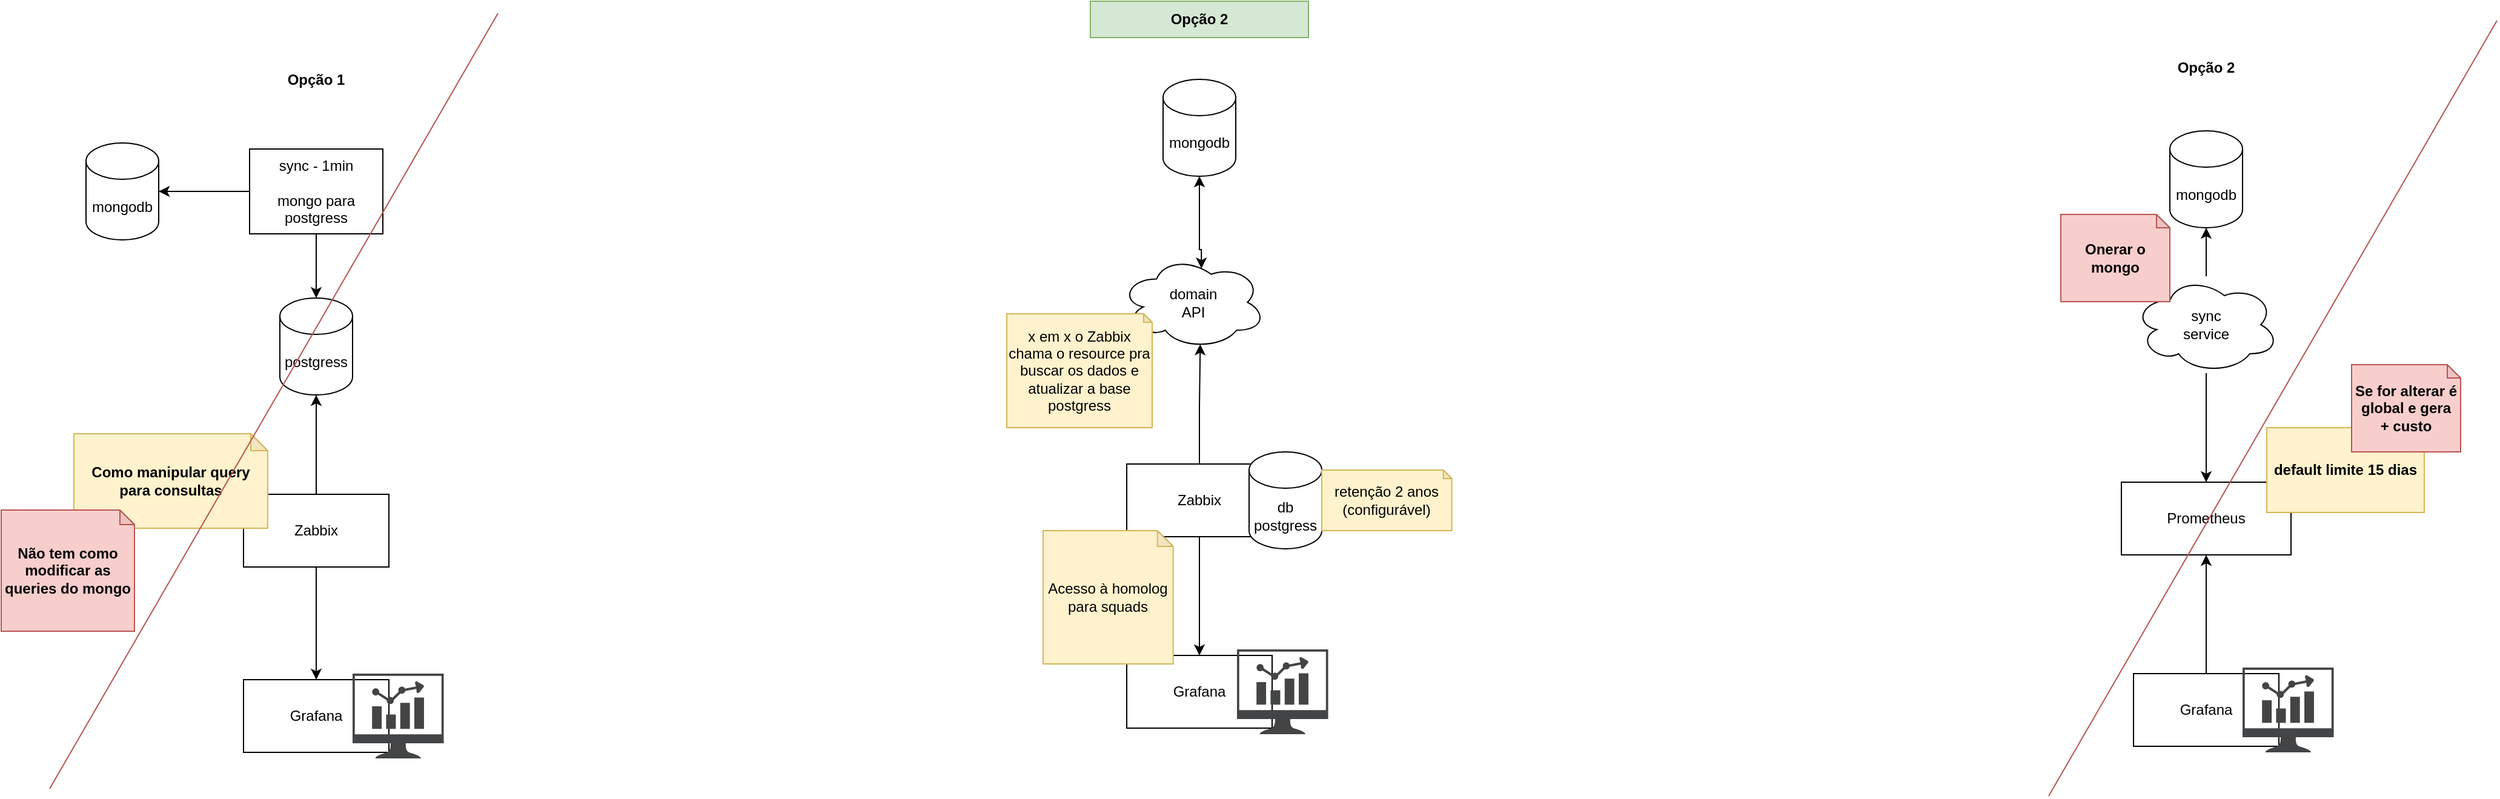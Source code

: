 <mxfile version="21.2.7" type="github">
  <diagram name="Page-1" id="JFZXwUpc7m3WlK-vvMf1">
    <mxGraphModel dx="1247" dy="701" grid="1" gridSize="10" guides="1" tooltips="1" connect="1" arrows="1" fold="1" page="1" pageScale="1" pageWidth="3300" pageHeight="2339" math="0" shadow="0">
      <root>
        <mxCell id="0" />
        <mxCell id="1" parent="0" />
        <mxCell id="-L8Xeif0qXsBXoIUvL3A-1" value="Grafana" style="rounded=0;whiteSpace=wrap;html=1;" parent="1" vertex="1">
          <mxGeometry x="410" y="770" width="120" height="60" as="geometry" />
        </mxCell>
        <mxCell id="-L8Xeif0qXsBXoIUvL3A-2" value="mongodb" style="shape=cylinder3;whiteSpace=wrap;html=1;boundedLbl=1;backgroundOutline=1;size=15;" parent="1" vertex="1">
          <mxGeometry x="280" y="327" width="60" height="80" as="geometry" />
        </mxCell>
        <mxCell id="-L8Xeif0qXsBXoIUvL3A-5" style="edgeStyle=orthogonalEdgeStyle;rounded=0;orthogonalLoop=1;jettySize=auto;html=1;entryX=0.5;entryY=1;entryDx=0;entryDy=0;entryPerimeter=0;" parent="1" source="-L8Xeif0qXsBXoIUvL3A-3" target="-L8Xeif0qXsBXoIUvL3A-4" edge="1">
          <mxGeometry relative="1" as="geometry">
            <mxPoint x="470" y="522" as="targetPoint" />
          </mxGeometry>
        </mxCell>
        <mxCell id="-L8Xeif0qXsBXoIUvL3A-6" style="edgeStyle=orthogonalEdgeStyle;rounded=0;orthogonalLoop=1;jettySize=auto;html=1;entryX=0.5;entryY=0;entryDx=0;entryDy=0;exitX=0.5;exitY=1;exitDx=0;exitDy=0;" parent="1" source="-L8Xeif0qXsBXoIUvL3A-3" target="-L8Xeif0qXsBXoIUvL3A-1" edge="1">
          <mxGeometry relative="1" as="geometry" />
        </mxCell>
        <mxCell id="-L8Xeif0qXsBXoIUvL3A-3" value="Zabbix" style="rounded=0;whiteSpace=wrap;html=1;" parent="1" vertex="1">
          <mxGeometry x="410" y="617" width="120" height="60" as="geometry" />
        </mxCell>
        <mxCell id="-L8Xeif0qXsBXoIUvL3A-4" value="postgress" style="shape=cylinder3;whiteSpace=wrap;html=1;boundedLbl=1;backgroundOutline=1;size=15;" parent="1" vertex="1">
          <mxGeometry x="440" y="455" width="60" height="80" as="geometry" />
        </mxCell>
        <mxCell id="-L8Xeif0qXsBXoIUvL3A-16" style="edgeStyle=orthogonalEdgeStyle;rounded=0;orthogonalLoop=1;jettySize=auto;html=1;entryX=1;entryY=0.5;entryDx=0;entryDy=0;entryPerimeter=0;exitX=0;exitY=0.5;exitDx=0;exitDy=0;" parent="1" source="-L8Xeif0qXsBXoIUvL3A-15" target="-L8Xeif0qXsBXoIUvL3A-2" edge="1">
          <mxGeometry relative="1" as="geometry" />
        </mxCell>
        <mxCell id="-L8Xeif0qXsBXoIUvL3A-17" style="edgeStyle=orthogonalEdgeStyle;rounded=0;orthogonalLoop=1;jettySize=auto;html=1;entryX=0.5;entryY=0;entryDx=0;entryDy=0;entryPerimeter=0;exitX=0.5;exitY=1;exitDx=0;exitDy=0;" parent="1" source="-L8Xeif0qXsBXoIUvL3A-15" target="-L8Xeif0qXsBXoIUvL3A-4" edge="1">
          <mxGeometry relative="1" as="geometry" />
        </mxCell>
        <mxCell id="-L8Xeif0qXsBXoIUvL3A-15" value="sync - 1min&lt;br&gt;&lt;br&gt;mongo para postgress" style="rounded=0;whiteSpace=wrap;html=1;" parent="1" vertex="1">
          <mxGeometry x="415" y="332" width="110" height="70" as="geometry" />
        </mxCell>
        <mxCell id="-L8Xeif0qXsBXoIUvL3A-20" style="edgeStyle=orthogonalEdgeStyle;rounded=0;orthogonalLoop=1;jettySize=auto;html=1;entryX=0.5;entryY=1;entryDx=0;entryDy=0;" parent="1" source="-L8Xeif0qXsBXoIUvL3A-18" target="-L8Xeif0qXsBXoIUvL3A-19" edge="1">
          <mxGeometry relative="1" as="geometry" />
        </mxCell>
        <mxCell id="-L8Xeif0qXsBXoIUvL3A-18" value="Grafana" style="rounded=0;whiteSpace=wrap;html=1;" parent="1" vertex="1">
          <mxGeometry x="1970" y="765" width="120" height="60" as="geometry" />
        </mxCell>
        <mxCell id="-L8Xeif0qXsBXoIUvL3A-19" value="Prometheus" style="rounded=0;whiteSpace=wrap;html=1;" parent="1" vertex="1">
          <mxGeometry x="1960" y="607" width="140" height="60" as="geometry" />
        </mxCell>
        <mxCell id="-L8Xeif0qXsBXoIUvL3A-23" style="edgeStyle=orthogonalEdgeStyle;rounded=0;orthogonalLoop=1;jettySize=auto;html=1;entryX=0.5;entryY=1;entryDx=0;entryDy=0;entryPerimeter=0;" parent="1" source="-L8Xeif0qXsBXoIUvL3A-21" target="-L8Xeif0qXsBXoIUvL3A-22" edge="1">
          <mxGeometry relative="1" as="geometry" />
        </mxCell>
        <mxCell id="-L8Xeif0qXsBXoIUvL3A-26" style="edgeStyle=orthogonalEdgeStyle;rounded=0;orthogonalLoop=1;jettySize=auto;html=1;entryX=0.5;entryY=0;entryDx=0;entryDy=0;" parent="1" source="-L8Xeif0qXsBXoIUvL3A-21" target="-L8Xeif0qXsBXoIUvL3A-19" edge="1">
          <mxGeometry relative="1" as="geometry" />
        </mxCell>
        <mxCell id="-L8Xeif0qXsBXoIUvL3A-21" value="sync&lt;br&gt;service" style="ellipse;shape=cloud;whiteSpace=wrap;html=1;" parent="1" vertex="1">
          <mxGeometry x="1970" y="437" width="120" height="80" as="geometry" />
        </mxCell>
        <mxCell id="-L8Xeif0qXsBXoIUvL3A-22" value="mongodb" style="shape=cylinder3;whiteSpace=wrap;html=1;boundedLbl=1;backgroundOutline=1;size=15;" parent="1" vertex="1">
          <mxGeometry x="2000" y="317" width="60" height="80" as="geometry" />
        </mxCell>
        <mxCell id="-L8Xeif0qXsBXoIUvL3A-27" value="&lt;b style=&quot;border-color: var(--border-color);&quot;&gt;default limite 15 dias&lt;/b&gt;" style="shape=note;whiteSpace=wrap;html=1;backgroundOutline=1;darkOpacity=0.05;size=13;fillColor=#fff2cc;strokeColor=#d6b656;" parent="1" vertex="1">
          <mxGeometry x="2080" y="562" width="130" height="70" as="geometry" />
        </mxCell>
        <mxCell id="-L8Xeif0qXsBXoIUvL3A-29" value="&lt;b style=&quot;border-color: var(--border-color);&quot;&gt;Como manipular query para consultas&lt;/b&gt;" style="shape=note;whiteSpace=wrap;html=1;backgroundOutline=1;darkOpacity=0.05;size=14;fillColor=#fff2cc;strokeColor=#d6b656;" parent="1" vertex="1">
          <mxGeometry x="270" y="567" width="160" height="78" as="geometry" />
        </mxCell>
        <mxCell id="-L8Xeif0qXsBXoIUvL3A-30" value="Grafana" style="rounded=0;whiteSpace=wrap;html=1;" parent="1" vertex="1">
          <mxGeometry x="1139" y="750" width="120" height="60" as="geometry" />
        </mxCell>
        <mxCell id="-L8Xeif0qXsBXoIUvL3A-31" value="mongodb" style="shape=cylinder3;whiteSpace=wrap;html=1;boundedLbl=1;backgroundOutline=1;size=15;" parent="1" vertex="1">
          <mxGeometry x="1169" y="274.5" width="60" height="80" as="geometry" />
        </mxCell>
        <mxCell id="-L8Xeif0qXsBXoIUvL3A-33" style="edgeStyle=orthogonalEdgeStyle;rounded=0;orthogonalLoop=1;jettySize=auto;html=1;entryX=0.5;entryY=0;entryDx=0;entryDy=0;exitX=0.5;exitY=1;exitDx=0;exitDy=0;" parent="1" source="-L8Xeif0qXsBXoIUvL3A-35" target="-L8Xeif0qXsBXoIUvL3A-30" edge="1">
          <mxGeometry relative="1" as="geometry" />
        </mxCell>
        <mxCell id="-L8Xeif0qXsBXoIUvL3A-43" style="edgeStyle=orthogonalEdgeStyle;rounded=0;orthogonalLoop=1;jettySize=auto;html=1;entryX=0.55;entryY=0.95;entryDx=0;entryDy=0;entryPerimeter=0;" parent="1" source="-L8Xeif0qXsBXoIUvL3A-35" target="-L8Xeif0qXsBXoIUvL3A-38" edge="1">
          <mxGeometry relative="1" as="geometry" />
        </mxCell>
        <mxCell id="-L8Xeif0qXsBXoIUvL3A-35" value="Zabbix" style="rounded=0;whiteSpace=wrap;html=1;" parent="1" vertex="1">
          <mxGeometry x="1139" y="592" width="120" height="60" as="geometry" />
        </mxCell>
        <mxCell id="-L8Xeif0qXsBXoIUvL3A-37" style="edgeStyle=orthogonalEdgeStyle;rounded=0;orthogonalLoop=1;jettySize=auto;html=1;entryX=0.5;entryY=1;entryDx=0;entryDy=0;entryPerimeter=0;exitX=0.558;exitY=0.138;exitDx=0;exitDy=0;exitPerimeter=0;startArrow=classic;startFill=1;" parent="1" source="-L8Xeif0qXsBXoIUvL3A-38" target="-L8Xeif0qXsBXoIUvL3A-31" edge="1">
          <mxGeometry relative="1" as="geometry">
            <Array as="points">
              <mxPoint x="1201" y="415" />
              <mxPoint x="1199" y="415" />
            </Array>
          </mxGeometry>
        </mxCell>
        <mxCell id="-L8Xeif0qXsBXoIUvL3A-38" value="domain&lt;br&gt;API" style="ellipse;shape=cloud;whiteSpace=wrap;html=1;" parent="1" vertex="1">
          <mxGeometry x="1133.68" y="420" width="120" height="77" as="geometry" />
        </mxCell>
        <mxCell id="-L8Xeif0qXsBXoIUvL3A-46" value="&lt;b&gt;Onerar o mongo&lt;/b&gt;" style="shape=note;whiteSpace=wrap;html=1;backgroundOutline=1;darkOpacity=0.05;size=11;fillColor=#f8cecc;strokeColor=#b85450;" parent="1" vertex="1">
          <mxGeometry x="1910" y="386" width="90" height="72" as="geometry" />
        </mxCell>
        <mxCell id="-L8Xeif0qXsBXoIUvL3A-47" value="" style="sketch=0;pointerEvents=1;shadow=0;dashed=0;html=1;strokeColor=none;fillColor=#434445;aspect=fixed;labelPosition=center;verticalLabelPosition=bottom;verticalAlign=top;align=center;outlineConnect=0;shape=mxgraph.vvd.nsx_dashboard;" parent="1" vertex="1">
          <mxGeometry x="500" y="765" width="75.27" height="70" as="geometry" />
        </mxCell>
        <mxCell id="-L8Xeif0qXsBXoIUvL3A-48" value="" style="sketch=0;pointerEvents=1;shadow=0;dashed=0;html=1;strokeColor=none;fillColor=#434445;aspect=fixed;labelPosition=center;verticalLabelPosition=bottom;verticalAlign=top;align=center;outlineConnect=0;shape=mxgraph.vvd.nsx_dashboard;" parent="1" vertex="1">
          <mxGeometry x="1230" y="745" width="75.27" height="70" as="geometry" />
        </mxCell>
        <mxCell id="-L8Xeif0qXsBXoIUvL3A-49" value="" style="sketch=0;pointerEvents=1;shadow=0;dashed=0;html=1;strokeColor=none;fillColor=#434445;aspect=fixed;labelPosition=center;verticalLabelPosition=bottom;verticalAlign=top;align=center;outlineConnect=0;shape=mxgraph.vvd.nsx_dashboard;" parent="1" vertex="1">
          <mxGeometry x="2060" y="760" width="75.27" height="70" as="geometry" />
        </mxCell>
        <mxCell id="-L8Xeif0qXsBXoIUvL3A-51" value="Opção 1" style="text;html=1;strokeColor=none;fillColor=none;align=center;verticalAlign=middle;whiteSpace=wrap;rounded=0;fontStyle=1" parent="1" vertex="1">
          <mxGeometry x="380" y="260" width="180" height="30" as="geometry" />
        </mxCell>
        <mxCell id="-L8Xeif0qXsBXoIUvL3A-52" value="Opção 2" style="text;html=1;strokeColor=#82b366;fillColor=#d5e8d4;align=center;verticalAlign=middle;whiteSpace=wrap;rounded=0;fontStyle=1" parent="1" vertex="1">
          <mxGeometry x="1109" y="210" width="180" height="30" as="geometry" />
        </mxCell>
        <mxCell id="-L8Xeif0qXsBXoIUvL3A-53" value="Opção 2" style="text;html=1;strokeColor=none;fillColor=none;align=center;verticalAlign=middle;whiteSpace=wrap;rounded=0;fontStyle=1" parent="1" vertex="1">
          <mxGeometry x="1940" y="250" width="180" height="30" as="geometry" />
        </mxCell>
        <mxCell id="z-yG4fr4pqnw4qYy7szP-1" value="&lt;b&gt;Se for alterar é global e gera &lt;br&gt;+ custo&lt;/b&gt;" style="shape=note;whiteSpace=wrap;html=1;backgroundOutline=1;darkOpacity=0.05;size=11;fillColor=#f8cecc;strokeColor=#b85450;" vertex="1" parent="1">
          <mxGeometry x="2150" y="510" width="90" height="72" as="geometry" />
        </mxCell>
        <mxCell id="z-yG4fr4pqnw4qYy7szP-2" value="&lt;b&gt;Não tem como modificar as queries do mongo&lt;/b&gt;" style="shape=note;whiteSpace=wrap;html=1;backgroundOutline=1;darkOpacity=0.05;size=12;fillColor=#f8cecc;strokeColor=#b85450;" vertex="1" parent="1">
          <mxGeometry x="210" y="630" width="110" height="100" as="geometry" />
        </mxCell>
        <mxCell id="z-yG4fr4pqnw4qYy7szP-26" value="&lt;span style=&quot;border-color: var(--border-color);&quot;&gt;Acesso à homolog para squads&lt;/span&gt;" style="shape=note;whiteSpace=wrap;html=1;backgroundOutline=1;darkOpacity=0.05;size=13;fillColor=#fff2cc;strokeColor=#d6b656;fontStyle=0" vertex="1" parent="1">
          <mxGeometry x="1070" y="647" width="107.36" height="110" as="geometry" />
        </mxCell>
        <mxCell id="z-yG4fr4pqnw4qYy7szP-30" value="db&lt;br&gt;postgress" style="shape=cylinder3;whiteSpace=wrap;html=1;boundedLbl=1;backgroundOutline=1;size=15;" vertex="1" parent="1">
          <mxGeometry x="1240.0" y="582" width="60" height="80" as="geometry" />
        </mxCell>
        <mxCell id="z-yG4fr4pqnw4qYy7szP-31" value="&lt;span style=&quot;border-color: var(--border-color);&quot;&gt;retenção 2 anos&lt;br&gt;(configurável)&lt;br&gt;&lt;/span&gt;" style="shape=note;whiteSpace=wrap;html=1;backgroundOutline=1;darkOpacity=0.05;size=7;fillColor=#fff2cc;strokeColor=#d6b656;fontStyle=0" vertex="1" parent="1">
          <mxGeometry x="1300.0" y="597" width="107.36" height="50" as="geometry" />
        </mxCell>
        <mxCell id="z-yG4fr4pqnw4qYy7szP-32" value="" style="endArrow=none;html=1;rounded=0;fillColor=#f8cecc;strokeColor=#b85450;" edge="1" parent="1">
          <mxGeometry width="50" height="50" relative="1" as="geometry">
            <mxPoint x="250" y="860" as="sourcePoint" />
            <mxPoint x="620" y="220" as="targetPoint" />
          </mxGeometry>
        </mxCell>
        <mxCell id="z-yG4fr4pqnw4qYy7szP-33" value="" style="endArrow=none;html=1;rounded=0;fillColor=#f8cecc;strokeColor=#b85450;" edge="1" parent="1">
          <mxGeometry width="50" height="50" relative="1" as="geometry">
            <mxPoint x="1900" y="866" as="sourcePoint" />
            <mxPoint x="2270" y="226" as="targetPoint" />
          </mxGeometry>
        </mxCell>
        <mxCell id="z-yG4fr4pqnw4qYy7szP-40" value="&lt;span style=&quot;border-color: var(--border-color);&quot;&gt;x em x o Zabbix chama o resource pra buscar os dados e atualizar a base postgress&lt;br&gt;&lt;/span&gt;" style="shape=note;whiteSpace=wrap;html=1;backgroundOutline=1;darkOpacity=0.05;size=7;fillColor=#fff2cc;strokeColor=#d6b656;fontStyle=0" vertex="1" parent="1">
          <mxGeometry x="1040" y="468" width="120" height="94" as="geometry" />
        </mxCell>
      </root>
    </mxGraphModel>
  </diagram>
</mxfile>
